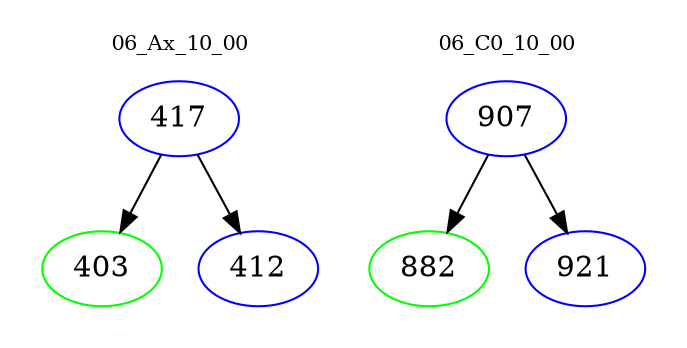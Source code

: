 digraph{
subgraph cluster_0 {
color = white
label = "06_Ax_10_00";
fontsize=10;
T0_417 [label="417", color="blue"]
T0_417 -> T0_403 [color="black"]
T0_403 [label="403", color="green"]
T0_417 -> T0_412 [color="black"]
T0_412 [label="412", color="blue"]
}
subgraph cluster_1 {
color = white
label = "06_C0_10_00";
fontsize=10;
T1_907 [label="907", color="blue"]
T1_907 -> T1_882 [color="black"]
T1_882 [label="882", color="green"]
T1_907 -> T1_921 [color="black"]
T1_921 [label="921", color="blue"]
}
}
